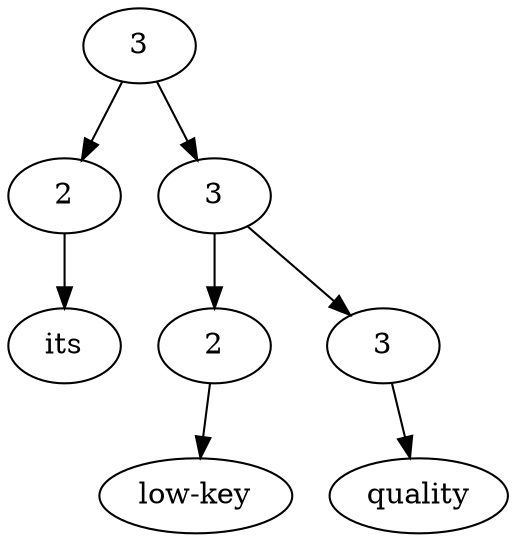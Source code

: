 digraph G{Node0 [label="3"]
Node0 -> Node1
Node0 -> Node3
Node1 [label="2"]
Node1 -> Node2
Node3 [label="3"]
Node3 -> Node4
Node3 -> Node6
Node2 [label="its"]
Node4 [label="2"]
Node4 -> Node5
Node6 [label="3"]
Node6 -> Node7
Node5 [label="low-key"]
Node7 [label="quality"]
}